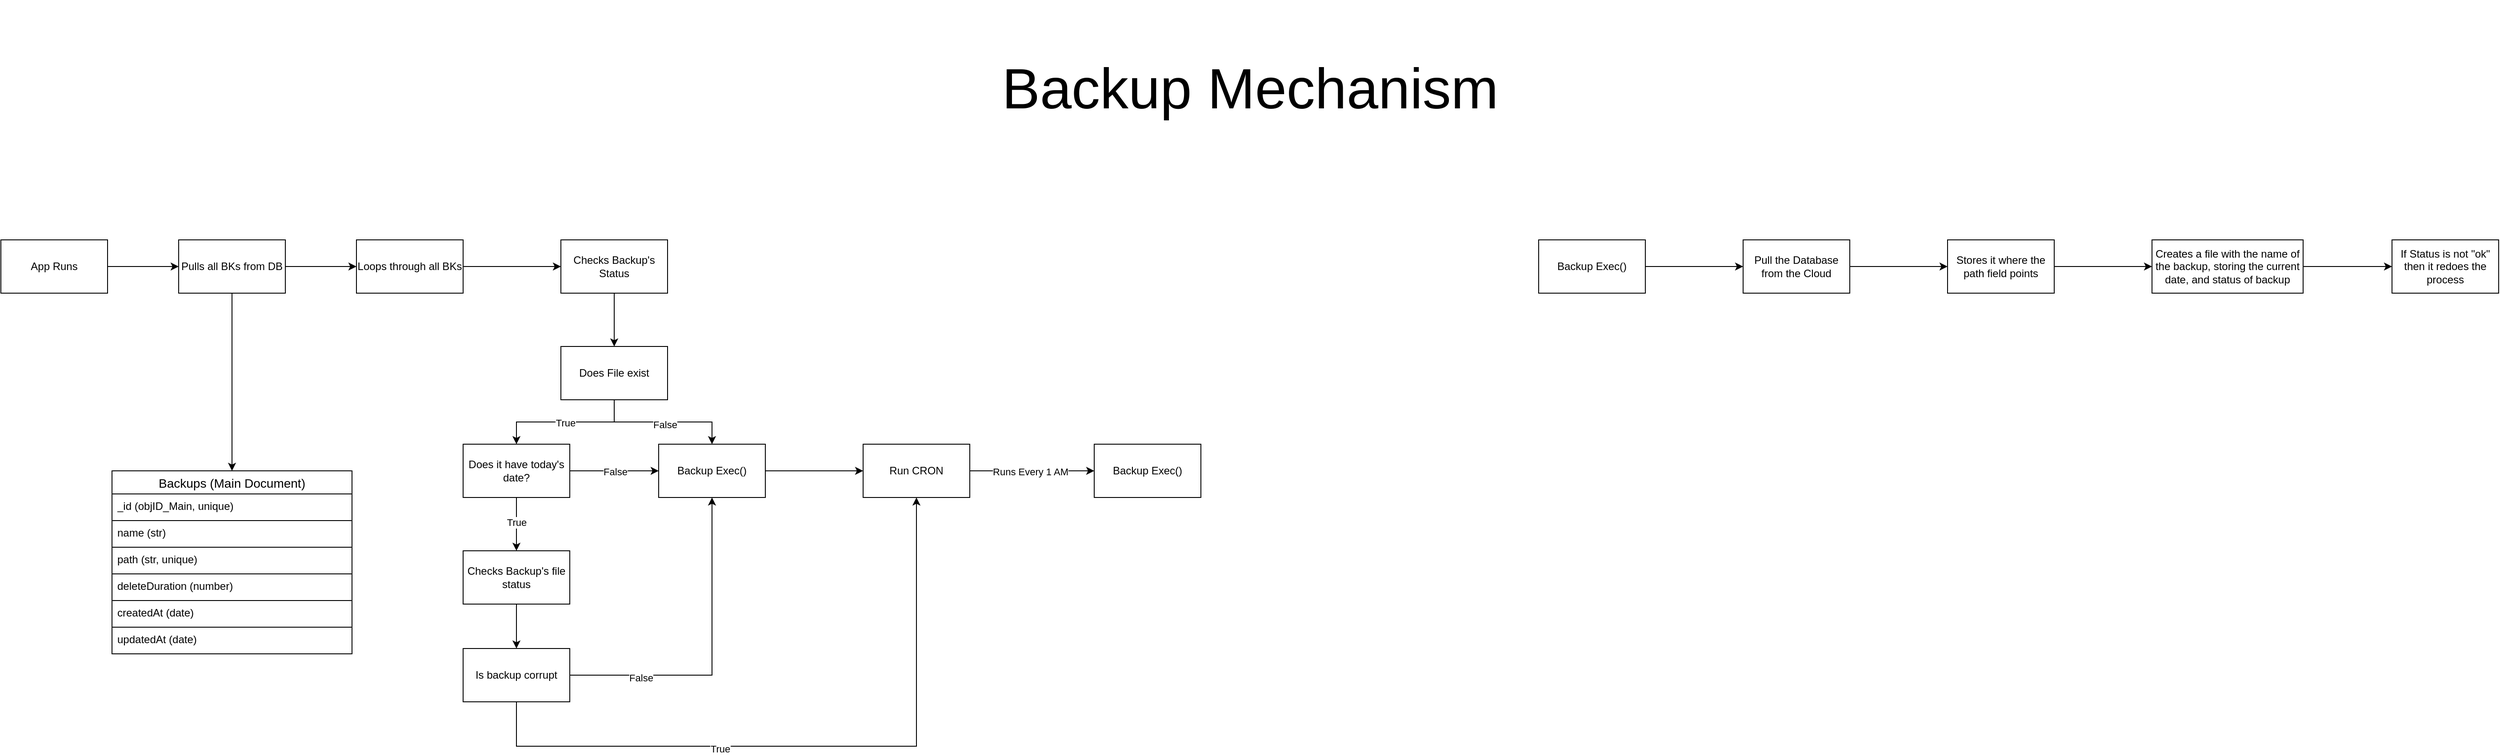 <mxfile version="23.1.5" type="device">
  <diagram name="Page-1" id="aUB3g0tVHQepJo11lSVc">
    <mxGraphModel dx="4760" dy="2887" grid="1" gridSize="10" guides="1" tooltips="1" connect="1" arrows="1" fold="1" page="1" pageScale="1" pageWidth="5000" pageHeight="1800" math="0" shadow="0">
      <root>
        <mxCell id="0" />
        <mxCell id="1" parent="0" />
        <mxCell id="_85hRrt5dcOIgrZqKlnH-1" value="Backup Mechanism" style="text;html=1;align=center;verticalAlign=middle;whiteSpace=wrap;rounded=0;fontSize=64;" vertex="1" parent="1">
          <mxGeometry x="2138" y="70" width="725" height="200" as="geometry" />
        </mxCell>
        <mxCell id="_85hRrt5dcOIgrZqKlnH-43" value="" style="edgeStyle=orthogonalEdgeStyle;rounded=0;orthogonalLoop=1;jettySize=auto;html=1;" edge="1" parent="1" source="_85hRrt5dcOIgrZqKlnH-2" target="_85hRrt5dcOIgrZqKlnH-42">
          <mxGeometry relative="1" as="geometry" />
        </mxCell>
        <mxCell id="_85hRrt5dcOIgrZqKlnH-2" value="App Runs" style="rounded=0;whiteSpace=wrap;html=1;" vertex="1" parent="1">
          <mxGeometry x="1095" y="340" width="120" height="60" as="geometry" />
        </mxCell>
        <mxCell id="_85hRrt5dcOIgrZqKlnH-7" value="" style="edgeStyle=orthogonalEdgeStyle;rounded=0;orthogonalLoop=1;jettySize=auto;html=1;" edge="1" parent="1" source="_85hRrt5dcOIgrZqKlnH-3" target="_85hRrt5dcOIgrZqKlnH-6">
          <mxGeometry relative="1" as="geometry" />
        </mxCell>
        <mxCell id="_85hRrt5dcOIgrZqKlnH-3" value="Checks Backup&#39;s Status" style="rounded=0;whiteSpace=wrap;html=1;" vertex="1" parent="1">
          <mxGeometry x="1725" y="340" width="120" height="60" as="geometry" />
        </mxCell>
        <mxCell id="_85hRrt5dcOIgrZqKlnH-10" style="edgeStyle=orthogonalEdgeStyle;rounded=0;orthogonalLoop=1;jettySize=auto;html=1;exitX=0.5;exitY=1;exitDx=0;exitDy=0;entryX=0.5;entryY=0;entryDx=0;entryDy=0;" edge="1" parent="1" source="_85hRrt5dcOIgrZqKlnH-6" target="_85hRrt5dcOIgrZqKlnH-8">
          <mxGeometry relative="1" as="geometry" />
        </mxCell>
        <mxCell id="_85hRrt5dcOIgrZqKlnH-12" value="False" style="edgeLabel;html=1;align=center;verticalAlign=middle;resizable=0;points=[];" vertex="1" connectable="0" parent="_85hRrt5dcOIgrZqKlnH-10">
          <mxGeometry x="0.021" y="-3" relative="1" as="geometry">
            <mxPoint as="offset" />
          </mxGeometry>
        </mxCell>
        <mxCell id="_85hRrt5dcOIgrZqKlnH-11" style="edgeStyle=orthogonalEdgeStyle;rounded=0;orthogonalLoop=1;jettySize=auto;html=1;exitX=0.5;exitY=1;exitDx=0;exitDy=0;entryX=0.5;entryY=0;entryDx=0;entryDy=0;" edge="1" parent="1" source="_85hRrt5dcOIgrZqKlnH-6" target="_85hRrt5dcOIgrZqKlnH-9">
          <mxGeometry relative="1" as="geometry" />
        </mxCell>
        <mxCell id="_85hRrt5dcOIgrZqKlnH-15" value="True" style="edgeLabel;html=1;align=center;verticalAlign=middle;resizable=0;points=[];" vertex="1" connectable="0" parent="_85hRrt5dcOIgrZqKlnH-11">
          <mxGeometry x="-0.003" y="1" relative="1" as="geometry">
            <mxPoint as="offset" />
          </mxGeometry>
        </mxCell>
        <mxCell id="_85hRrt5dcOIgrZqKlnH-6" value="Does File exist" style="rounded=0;whiteSpace=wrap;html=1;" vertex="1" parent="1">
          <mxGeometry x="1725" y="460" width="120" height="60" as="geometry" />
        </mxCell>
        <mxCell id="_85hRrt5dcOIgrZqKlnH-31" style="edgeStyle=orthogonalEdgeStyle;rounded=0;orthogonalLoop=1;jettySize=auto;html=1;exitX=1;exitY=0.5;exitDx=0;exitDy=0;entryX=0;entryY=0.5;entryDx=0;entryDy=0;" edge="1" parent="1" source="_85hRrt5dcOIgrZqKlnH-8" target="_85hRrt5dcOIgrZqKlnH-29">
          <mxGeometry relative="1" as="geometry" />
        </mxCell>
        <mxCell id="_85hRrt5dcOIgrZqKlnH-8" value="Backup Exec()" style="rounded=0;whiteSpace=wrap;html=1;" vertex="1" parent="1">
          <mxGeometry x="1835" y="570" width="120" height="60" as="geometry" />
        </mxCell>
        <mxCell id="_85hRrt5dcOIgrZqKlnH-17" value="" style="edgeStyle=orthogonalEdgeStyle;rounded=0;orthogonalLoop=1;jettySize=auto;html=1;" edge="1" parent="1" source="_85hRrt5dcOIgrZqKlnH-9" target="_85hRrt5dcOIgrZqKlnH-8">
          <mxGeometry relative="1" as="geometry" />
        </mxCell>
        <mxCell id="_85hRrt5dcOIgrZqKlnH-18" value="False" style="edgeLabel;html=1;align=center;verticalAlign=middle;resizable=0;points=[];" vertex="1" connectable="0" parent="_85hRrt5dcOIgrZqKlnH-17">
          <mxGeometry x="0.009" y="-1" relative="1" as="geometry">
            <mxPoint as="offset" />
          </mxGeometry>
        </mxCell>
        <mxCell id="_85hRrt5dcOIgrZqKlnH-19" value="" style="edgeStyle=orthogonalEdgeStyle;rounded=0;orthogonalLoop=1;jettySize=auto;html=1;" edge="1" parent="1" source="_85hRrt5dcOIgrZqKlnH-9" target="_85hRrt5dcOIgrZqKlnH-16">
          <mxGeometry relative="1" as="geometry" />
        </mxCell>
        <mxCell id="_85hRrt5dcOIgrZqKlnH-20" value="True" style="edgeLabel;html=1;align=center;verticalAlign=middle;resizable=0;points=[];" vertex="1" connectable="0" parent="_85hRrt5dcOIgrZqKlnH-19">
          <mxGeometry x="-0.087" relative="1" as="geometry">
            <mxPoint as="offset" />
          </mxGeometry>
        </mxCell>
        <mxCell id="_85hRrt5dcOIgrZqKlnH-9" value="Does it have today&#39;s date?" style="rounded=0;whiteSpace=wrap;html=1;" vertex="1" parent="1">
          <mxGeometry x="1615" y="570" width="120" height="60" as="geometry" />
        </mxCell>
        <mxCell id="_85hRrt5dcOIgrZqKlnH-22" value="" style="edgeStyle=orthogonalEdgeStyle;rounded=0;orthogonalLoop=1;jettySize=auto;html=1;" edge="1" parent="1" source="_85hRrt5dcOIgrZqKlnH-16" target="_85hRrt5dcOIgrZqKlnH-21">
          <mxGeometry relative="1" as="geometry" />
        </mxCell>
        <mxCell id="_85hRrt5dcOIgrZqKlnH-16" value="Checks Backup&#39;s file status" style="rounded=0;whiteSpace=wrap;html=1;" vertex="1" parent="1">
          <mxGeometry x="1615" y="690" width="120" height="60" as="geometry" />
        </mxCell>
        <mxCell id="_85hRrt5dcOIgrZqKlnH-26" style="edgeStyle=orthogonalEdgeStyle;rounded=0;orthogonalLoop=1;jettySize=auto;html=1;exitX=1;exitY=0.5;exitDx=0;exitDy=0;entryX=0.5;entryY=1;entryDx=0;entryDy=0;" edge="1" parent="1" source="_85hRrt5dcOIgrZqKlnH-21" target="_85hRrt5dcOIgrZqKlnH-8">
          <mxGeometry relative="1" as="geometry">
            <Array as="points">
              <mxPoint x="1895" y="830" />
            </Array>
          </mxGeometry>
        </mxCell>
        <mxCell id="_85hRrt5dcOIgrZqKlnH-28" value="False" style="edgeLabel;html=1;align=center;verticalAlign=middle;resizable=0;points=[];" vertex="1" connectable="0" parent="_85hRrt5dcOIgrZqKlnH-26">
          <mxGeometry x="-0.556" y="-3" relative="1" as="geometry">
            <mxPoint as="offset" />
          </mxGeometry>
        </mxCell>
        <mxCell id="_85hRrt5dcOIgrZqKlnH-32" style="edgeStyle=orthogonalEdgeStyle;rounded=0;orthogonalLoop=1;jettySize=auto;html=1;exitX=0.5;exitY=1;exitDx=0;exitDy=0;entryX=0.5;entryY=1;entryDx=0;entryDy=0;" edge="1" parent="1" source="_85hRrt5dcOIgrZqKlnH-21" target="_85hRrt5dcOIgrZqKlnH-29">
          <mxGeometry relative="1" as="geometry">
            <Array as="points">
              <mxPoint x="1675" y="910" />
              <mxPoint x="2125" y="910" />
            </Array>
          </mxGeometry>
        </mxCell>
        <mxCell id="_85hRrt5dcOIgrZqKlnH-33" value="True" style="edgeLabel;html=1;align=center;verticalAlign=middle;resizable=0;points=[];" vertex="1" connectable="0" parent="_85hRrt5dcOIgrZqKlnH-32">
          <mxGeometry x="-0.286" y="-3" relative="1" as="geometry">
            <mxPoint as="offset" />
          </mxGeometry>
        </mxCell>
        <mxCell id="_85hRrt5dcOIgrZqKlnH-21" value="Is backup corrupt" style="rounded=0;whiteSpace=wrap;html=1;" vertex="1" parent="1">
          <mxGeometry x="1615" y="800" width="120" height="60" as="geometry" />
        </mxCell>
        <mxCell id="_85hRrt5dcOIgrZqKlnH-36" value="" style="edgeStyle=orthogonalEdgeStyle;rounded=0;orthogonalLoop=1;jettySize=auto;html=1;" edge="1" parent="1" source="_85hRrt5dcOIgrZqKlnH-29" target="_85hRrt5dcOIgrZqKlnH-35">
          <mxGeometry relative="1" as="geometry" />
        </mxCell>
        <mxCell id="_85hRrt5dcOIgrZqKlnH-38" value="Runs Every 1 AM" style="edgeLabel;html=1;align=center;verticalAlign=middle;resizable=0;points=[];" vertex="1" connectable="0" parent="_85hRrt5dcOIgrZqKlnH-36">
          <mxGeometry x="-0.027" y="-1" relative="1" as="geometry">
            <mxPoint as="offset" />
          </mxGeometry>
        </mxCell>
        <mxCell id="_85hRrt5dcOIgrZqKlnH-29" value="Run CRON" style="rounded=0;whiteSpace=wrap;html=1;" vertex="1" parent="1">
          <mxGeometry x="2065" y="570" width="120" height="60" as="geometry" />
        </mxCell>
        <mxCell id="_85hRrt5dcOIgrZqKlnH-35" value="Backup Exec()" style="rounded=0;whiteSpace=wrap;html=1;" vertex="1" parent="1">
          <mxGeometry x="2325" y="570" width="120" height="60" as="geometry" />
        </mxCell>
        <mxCell id="_85hRrt5dcOIgrZqKlnH-45" value="" style="edgeStyle=orthogonalEdgeStyle;rounded=0;orthogonalLoop=1;jettySize=auto;html=1;" edge="1" parent="1" source="_85hRrt5dcOIgrZqKlnH-42" target="_85hRrt5dcOIgrZqKlnH-44">
          <mxGeometry relative="1" as="geometry" />
        </mxCell>
        <mxCell id="_85hRrt5dcOIgrZqKlnH-88" style="edgeStyle=orthogonalEdgeStyle;rounded=0;orthogonalLoop=1;jettySize=auto;html=1;exitX=0.5;exitY=1;exitDx=0;exitDy=0;entryX=0.5;entryY=0;entryDx=0;entryDy=0;" edge="1" parent="1" source="_85hRrt5dcOIgrZqKlnH-42" target="_85hRrt5dcOIgrZqKlnH-81">
          <mxGeometry relative="1" as="geometry" />
        </mxCell>
        <mxCell id="_85hRrt5dcOIgrZqKlnH-42" value="Pulls all BKs from DB" style="rounded=0;whiteSpace=wrap;html=1;" vertex="1" parent="1">
          <mxGeometry x="1295" y="340" width="120" height="60" as="geometry" />
        </mxCell>
        <mxCell id="_85hRrt5dcOIgrZqKlnH-46" value="" style="edgeStyle=orthogonalEdgeStyle;rounded=0;orthogonalLoop=1;jettySize=auto;html=1;" edge="1" parent="1" source="_85hRrt5dcOIgrZqKlnH-44" target="_85hRrt5dcOIgrZqKlnH-3">
          <mxGeometry relative="1" as="geometry" />
        </mxCell>
        <mxCell id="_85hRrt5dcOIgrZqKlnH-44" value="Loops through all BKs" style="rounded=0;whiteSpace=wrap;html=1;" vertex="1" parent="1">
          <mxGeometry x="1495" y="340" width="120" height="60" as="geometry" />
        </mxCell>
        <mxCell id="_85hRrt5dcOIgrZqKlnH-49" value="" style="edgeStyle=orthogonalEdgeStyle;rounded=0;orthogonalLoop=1;jettySize=auto;html=1;" edge="1" parent="1" source="_85hRrt5dcOIgrZqKlnH-47" target="_85hRrt5dcOIgrZqKlnH-48">
          <mxGeometry relative="1" as="geometry" />
        </mxCell>
        <mxCell id="_85hRrt5dcOIgrZqKlnH-47" value="Backup Exec()" style="rounded=0;whiteSpace=wrap;html=1;" vertex="1" parent="1">
          <mxGeometry x="2825" y="340" width="120" height="60" as="geometry" />
        </mxCell>
        <mxCell id="_85hRrt5dcOIgrZqKlnH-51" value="" style="edgeStyle=orthogonalEdgeStyle;rounded=0;orthogonalLoop=1;jettySize=auto;html=1;" edge="1" parent="1" source="_85hRrt5dcOIgrZqKlnH-48" target="_85hRrt5dcOIgrZqKlnH-50">
          <mxGeometry relative="1" as="geometry" />
        </mxCell>
        <mxCell id="_85hRrt5dcOIgrZqKlnH-48" value="Pull the Database from the Cloud" style="rounded=0;whiteSpace=wrap;html=1;" vertex="1" parent="1">
          <mxGeometry x="3055" y="340" width="120" height="60" as="geometry" />
        </mxCell>
        <mxCell id="_85hRrt5dcOIgrZqKlnH-53" value="" style="edgeStyle=orthogonalEdgeStyle;rounded=0;orthogonalLoop=1;jettySize=auto;html=1;" edge="1" parent="1" source="_85hRrt5dcOIgrZqKlnH-50" target="_85hRrt5dcOIgrZqKlnH-52">
          <mxGeometry relative="1" as="geometry" />
        </mxCell>
        <mxCell id="_85hRrt5dcOIgrZqKlnH-50" value="Stores it where the path field points" style="rounded=0;whiteSpace=wrap;html=1;" vertex="1" parent="1">
          <mxGeometry x="3285" y="340" width="120" height="60" as="geometry" />
        </mxCell>
        <mxCell id="_85hRrt5dcOIgrZqKlnH-55" value="" style="edgeStyle=orthogonalEdgeStyle;rounded=0;orthogonalLoop=1;jettySize=auto;html=1;" edge="1" parent="1" source="_85hRrt5dcOIgrZqKlnH-52" target="_85hRrt5dcOIgrZqKlnH-54">
          <mxGeometry relative="1" as="geometry" />
        </mxCell>
        <mxCell id="_85hRrt5dcOIgrZqKlnH-52" value="Creates a file with the name of the backup, storing the current date, and status of backup" style="rounded=0;whiteSpace=wrap;html=1;" vertex="1" parent="1">
          <mxGeometry x="3515" y="340" width="170" height="60" as="geometry" />
        </mxCell>
        <mxCell id="_85hRrt5dcOIgrZqKlnH-54" value="If Status is not &quot;ok&quot; then it redoes the process" style="rounded=0;whiteSpace=wrap;html=1;" vertex="1" parent="1">
          <mxGeometry x="3785" y="340" width="120" height="60" as="geometry" />
        </mxCell>
        <mxCell id="_85hRrt5dcOIgrZqKlnH-81" value="Backups (Main Document)" style="swimlane;fontStyle=0;childLayout=stackLayout;horizontal=1;startSize=26;horizontalStack=0;resizeParent=1;resizeParentMax=0;resizeLast=0;collapsible=1;marginBottom=0;align=center;fontSize=14;" vertex="1" parent="1">
          <mxGeometry x="1220" y="600" width="270" height="206" as="geometry" />
        </mxCell>
        <mxCell id="_85hRrt5dcOIgrZqKlnH-82" value="_id (objID_Main, unique)" style="text;strokeColor=default;fillColor=none;spacingLeft=4;spacingRight=4;overflow=hidden;rotatable=0;points=[[0,0.5],[1,0.5]];portConstraint=eastwest;fontSize=12;whiteSpace=wrap;html=1;" vertex="1" parent="_85hRrt5dcOIgrZqKlnH-81">
          <mxGeometry y="26" width="270" height="30" as="geometry" />
        </mxCell>
        <mxCell id="_85hRrt5dcOIgrZqKlnH-83" value="name (str)" style="text;strokeColor=default;fillColor=none;spacingLeft=4;spacingRight=4;overflow=hidden;rotatable=0;points=[[0,0.5],[1,0.5]];portConstraint=eastwest;fontSize=12;whiteSpace=wrap;html=1;" vertex="1" parent="_85hRrt5dcOIgrZqKlnH-81">
          <mxGeometry y="56" width="270" height="30" as="geometry" />
        </mxCell>
        <mxCell id="_85hRrt5dcOIgrZqKlnH-84" value="path (str, unique)" style="text;strokeColor=default;fillColor=none;spacingLeft=4;spacingRight=4;overflow=hidden;rotatable=0;points=[[0,0.5],[1,0.5]];portConstraint=eastwest;fontSize=12;whiteSpace=wrap;html=1;" vertex="1" parent="_85hRrt5dcOIgrZqKlnH-81">
          <mxGeometry y="86" width="270" height="30" as="geometry" />
        </mxCell>
        <mxCell id="_85hRrt5dcOIgrZqKlnH-85" value="deleteDuration (number)" style="text;strokeColor=default;fillColor=none;spacingLeft=4;spacingRight=4;overflow=hidden;rotatable=0;points=[[0,0.5],[1,0.5]];portConstraint=eastwest;fontSize=12;whiteSpace=wrap;html=1;" vertex="1" parent="_85hRrt5dcOIgrZqKlnH-81">
          <mxGeometry y="116" width="270" height="30" as="geometry" />
        </mxCell>
        <mxCell id="_85hRrt5dcOIgrZqKlnH-86" value="createdAt (date)&amp;nbsp;" style="text;strokeColor=default;fillColor=none;spacingLeft=4;spacingRight=4;overflow=hidden;rotatable=0;points=[[0,0.5],[1,0.5]];portConstraint=eastwest;fontSize=12;whiteSpace=wrap;html=1;" vertex="1" parent="_85hRrt5dcOIgrZqKlnH-81">
          <mxGeometry y="146" width="270" height="30" as="geometry" />
        </mxCell>
        <mxCell id="_85hRrt5dcOIgrZqKlnH-87" value="updatedAt (date)" style="text;strokeColor=default;fillColor=none;spacingLeft=4;spacingRight=4;overflow=hidden;rotatable=0;points=[[0,0.5],[1,0.5]];portConstraint=eastwest;fontSize=12;whiteSpace=wrap;html=1;" vertex="1" parent="_85hRrt5dcOIgrZqKlnH-81">
          <mxGeometry y="176" width="270" height="30" as="geometry" />
        </mxCell>
      </root>
    </mxGraphModel>
  </diagram>
</mxfile>
